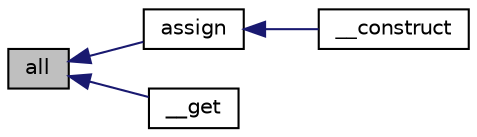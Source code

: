 digraph "all"
{
  edge [fontname="Helvetica",fontsize="10",labelfontname="Helvetica",labelfontsize="10"];
  node [fontname="Helvetica",fontsize="10",shape=record];
  rankdir="LR";
  Node1 [label="all",height=0.2,width=0.4,color="black", fillcolor="grey75", style="filled" fontcolor="black"];
  Node1 -> Node2 [dir="back",color="midnightblue",fontsize="10",style="solid",fontname="Helvetica"];
  Node2 [label="assign",height=0.2,width=0.4,color="black", fillcolor="white", style="filled",URL="$class_simple_arguments.html#a4aa62b003ad9bade1760bb1f729a9cf0"];
  Node2 -> Node3 [dir="back",color="midnightblue",fontsize="10",style="solid",fontname="Helvetica"];
  Node3 [label="__construct",height=0.2,width=0.4,color="black", fillcolor="white", style="filled",URL="$class_simple_arguments.html#a4bf3fbd824f07b1cafad69f13cb3f26f"];
  Node1 -> Node4 [dir="back",color="midnightblue",fontsize="10",style="solid",fontname="Helvetica"];
  Node4 [label="__get",height=0.2,width=0.4,color="black", fillcolor="white", style="filled",URL="$class_simple_arguments.html#a4537dad3b44254124991341cc91b28fb"];
}
